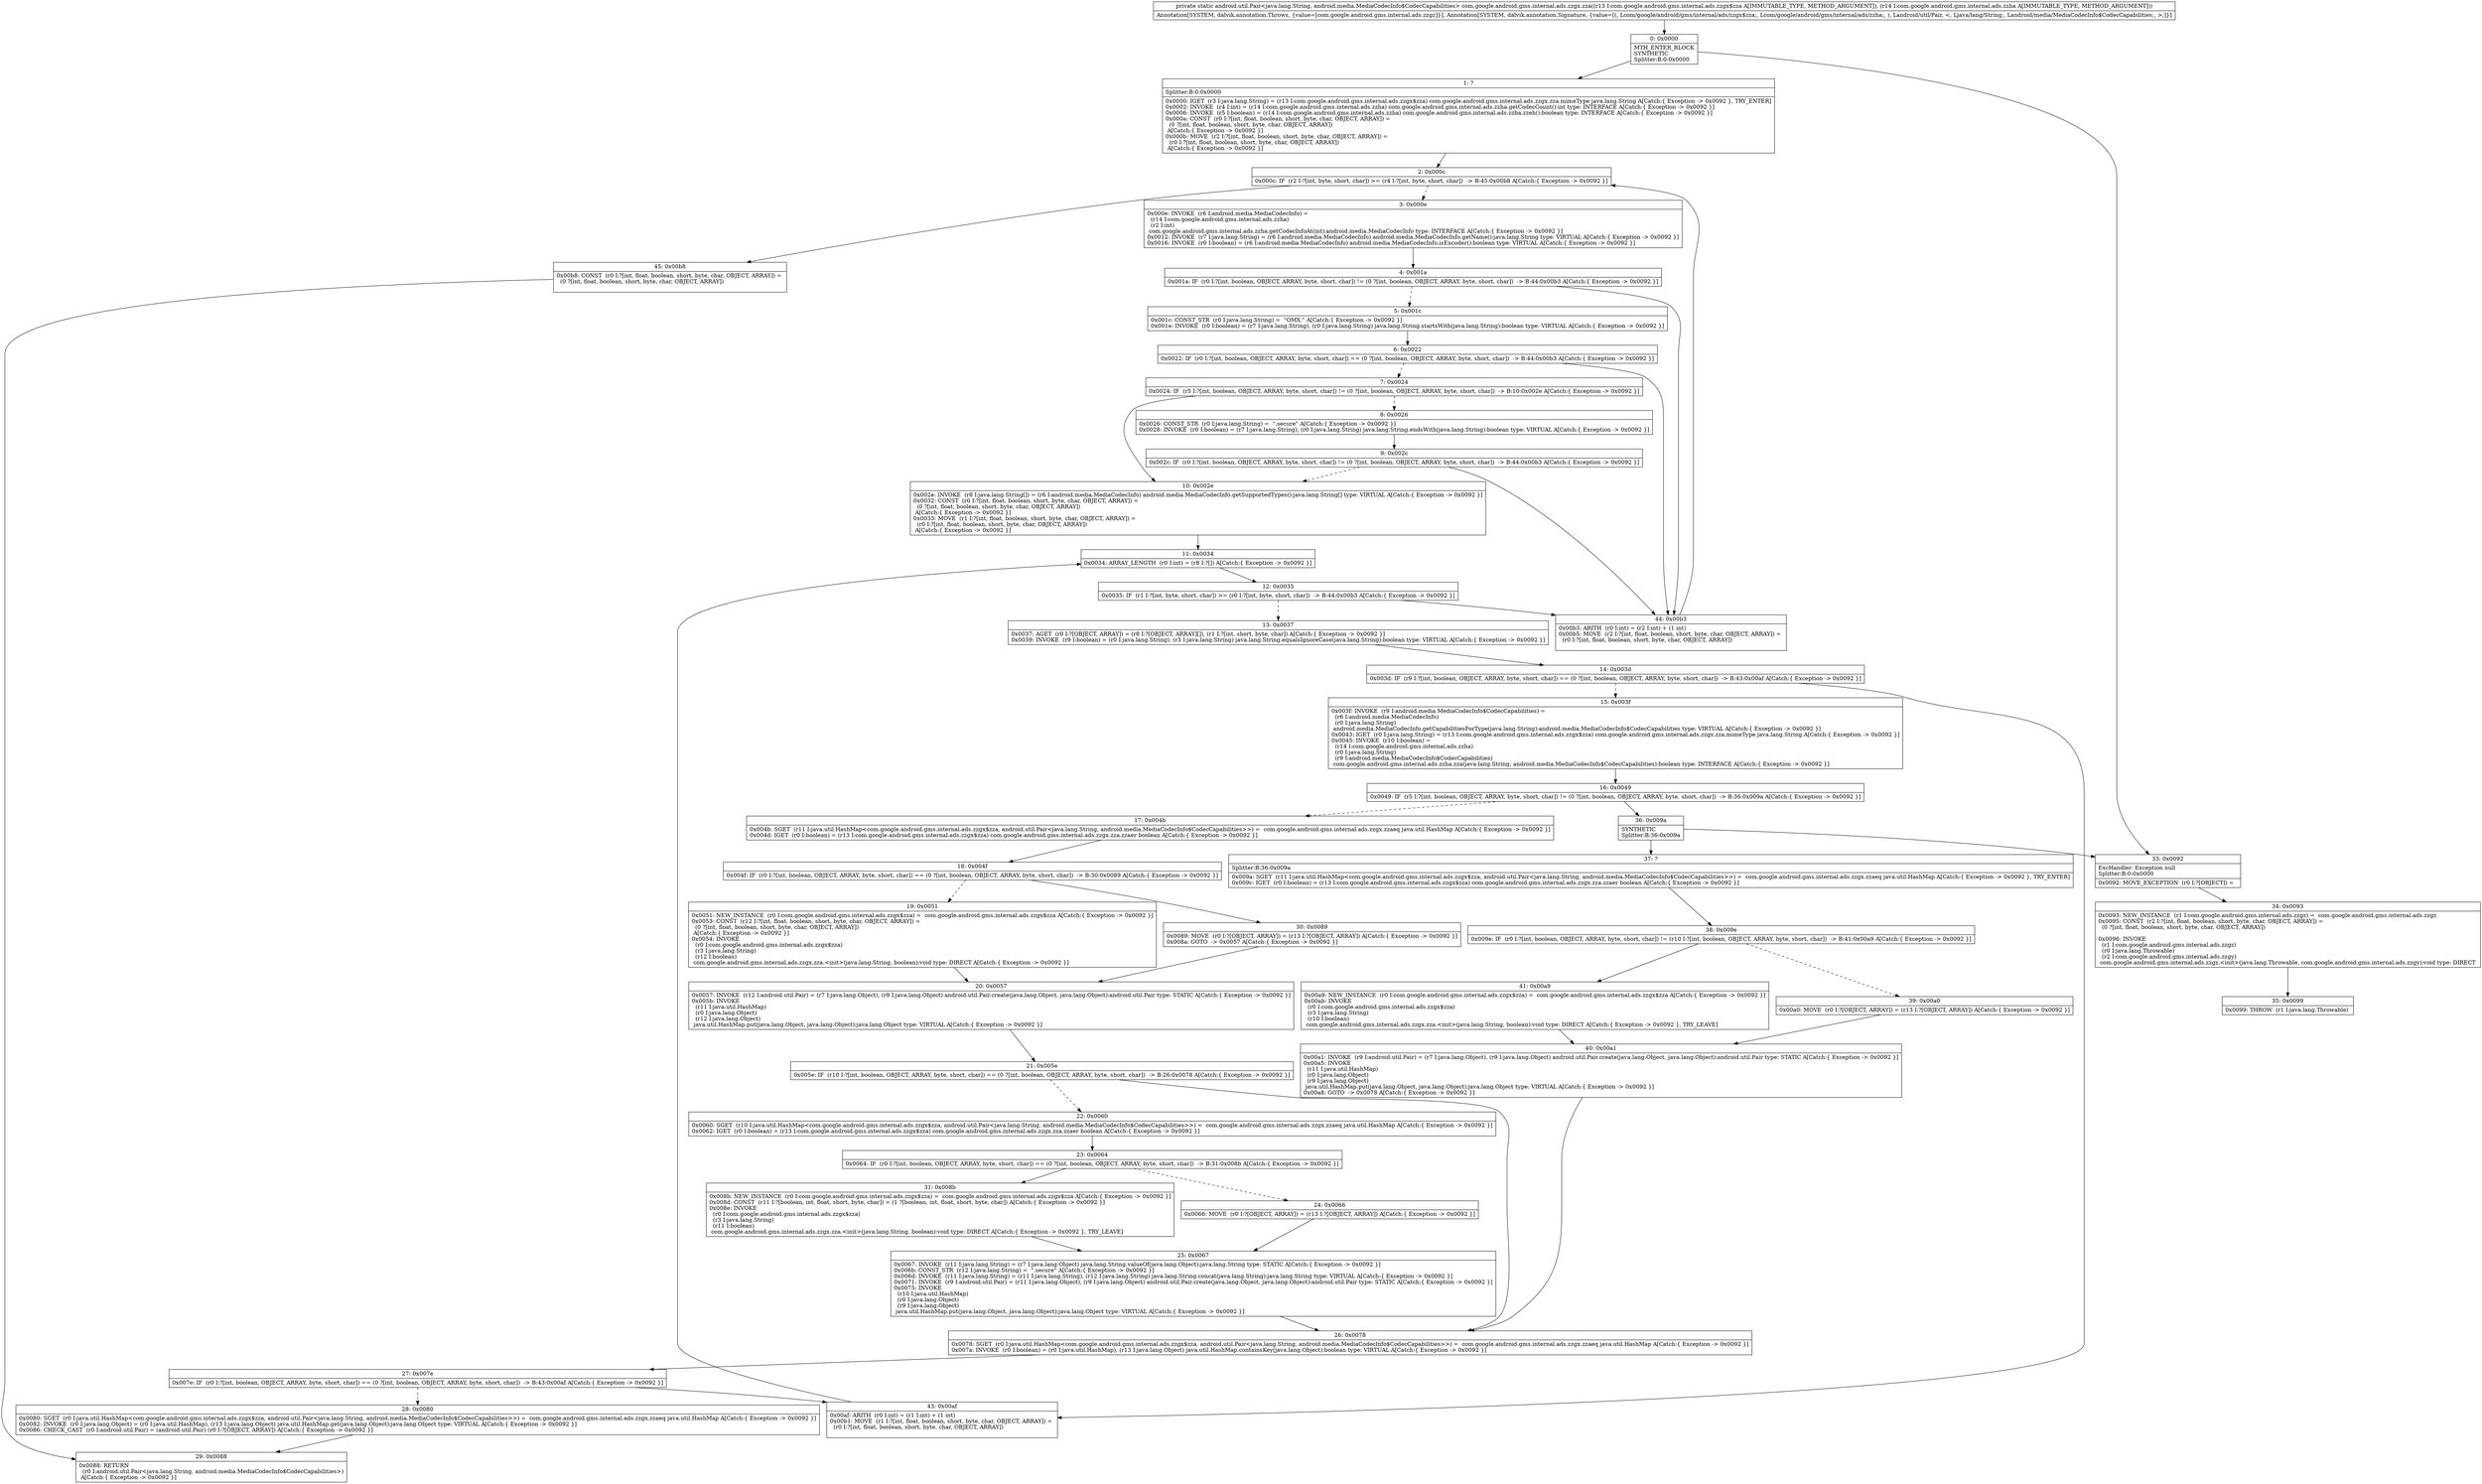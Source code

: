 digraph "CFG forcom.google.android.gms.internal.ads.zzgx.zza(Lcom\/google\/android\/gms\/internal\/ads\/zzgx$zza;Lcom\/google\/android\/gms\/internal\/ads\/zzha;)Landroid\/util\/Pair;" {
Node_0 [shape=record,label="{0\:\ 0x0000|MTH_ENTER_BLOCK\lSYNTHETIC\lSplitter:B:0:0x0000\l}"];
Node_1 [shape=record,label="{1\:\ ?|Splitter:B:0:0x0000\l|0x0000: IGET  (r3 I:java.lang.String) = (r13 I:com.google.android.gms.internal.ads.zzgx$zza) com.google.android.gms.internal.ads.zzgx.zza.mimeType java.lang.String A[Catch:\{ Exception \-\> 0x0092 \}, TRY_ENTER]\l0x0002: INVOKE  (r4 I:int) = (r14 I:com.google.android.gms.internal.ads.zzha) com.google.android.gms.internal.ads.zzha.getCodecCount():int type: INTERFACE A[Catch:\{ Exception \-\> 0x0092 \}]\l0x0006: INVOKE  (r5 I:boolean) = (r14 I:com.google.android.gms.internal.ads.zzha) com.google.android.gms.internal.ads.zzha.zzeh():boolean type: INTERFACE A[Catch:\{ Exception \-\> 0x0092 \}]\l0x000a: CONST  (r0 I:?[int, float, boolean, short, byte, char, OBJECT, ARRAY]) = \l  (0 ?[int, float, boolean, short, byte, char, OBJECT, ARRAY])\l A[Catch:\{ Exception \-\> 0x0092 \}]\l0x000b: MOVE  (r2 I:?[int, float, boolean, short, byte, char, OBJECT, ARRAY]) = \l  (r0 I:?[int, float, boolean, short, byte, char, OBJECT, ARRAY])\l A[Catch:\{ Exception \-\> 0x0092 \}]\l}"];
Node_2 [shape=record,label="{2\:\ 0x000c|0x000c: IF  (r2 I:?[int, byte, short, char]) \>= (r4 I:?[int, byte, short, char])  \-\> B:45:0x00b8 A[Catch:\{ Exception \-\> 0x0092 \}]\l}"];
Node_3 [shape=record,label="{3\:\ 0x000e|0x000e: INVOKE  (r6 I:android.media.MediaCodecInfo) = \l  (r14 I:com.google.android.gms.internal.ads.zzha)\l  (r2 I:int)\l com.google.android.gms.internal.ads.zzha.getCodecInfoAt(int):android.media.MediaCodecInfo type: INTERFACE A[Catch:\{ Exception \-\> 0x0092 \}]\l0x0012: INVOKE  (r7 I:java.lang.String) = (r6 I:android.media.MediaCodecInfo) android.media.MediaCodecInfo.getName():java.lang.String type: VIRTUAL A[Catch:\{ Exception \-\> 0x0092 \}]\l0x0016: INVOKE  (r0 I:boolean) = (r6 I:android.media.MediaCodecInfo) android.media.MediaCodecInfo.isEncoder():boolean type: VIRTUAL A[Catch:\{ Exception \-\> 0x0092 \}]\l}"];
Node_4 [shape=record,label="{4\:\ 0x001a|0x001a: IF  (r0 I:?[int, boolean, OBJECT, ARRAY, byte, short, char]) != (0 ?[int, boolean, OBJECT, ARRAY, byte, short, char])  \-\> B:44:0x00b3 A[Catch:\{ Exception \-\> 0x0092 \}]\l}"];
Node_5 [shape=record,label="{5\:\ 0x001c|0x001c: CONST_STR  (r0 I:java.lang.String) =  \"OMX.\" A[Catch:\{ Exception \-\> 0x0092 \}]\l0x001e: INVOKE  (r0 I:boolean) = (r7 I:java.lang.String), (r0 I:java.lang.String) java.lang.String.startsWith(java.lang.String):boolean type: VIRTUAL A[Catch:\{ Exception \-\> 0x0092 \}]\l}"];
Node_6 [shape=record,label="{6\:\ 0x0022|0x0022: IF  (r0 I:?[int, boolean, OBJECT, ARRAY, byte, short, char]) == (0 ?[int, boolean, OBJECT, ARRAY, byte, short, char])  \-\> B:44:0x00b3 A[Catch:\{ Exception \-\> 0x0092 \}]\l}"];
Node_7 [shape=record,label="{7\:\ 0x0024|0x0024: IF  (r5 I:?[int, boolean, OBJECT, ARRAY, byte, short, char]) != (0 ?[int, boolean, OBJECT, ARRAY, byte, short, char])  \-\> B:10:0x002e A[Catch:\{ Exception \-\> 0x0092 \}]\l}"];
Node_8 [shape=record,label="{8\:\ 0x0026|0x0026: CONST_STR  (r0 I:java.lang.String) =  \".secure\" A[Catch:\{ Exception \-\> 0x0092 \}]\l0x0028: INVOKE  (r0 I:boolean) = (r7 I:java.lang.String), (r0 I:java.lang.String) java.lang.String.endsWith(java.lang.String):boolean type: VIRTUAL A[Catch:\{ Exception \-\> 0x0092 \}]\l}"];
Node_9 [shape=record,label="{9\:\ 0x002c|0x002c: IF  (r0 I:?[int, boolean, OBJECT, ARRAY, byte, short, char]) != (0 ?[int, boolean, OBJECT, ARRAY, byte, short, char])  \-\> B:44:0x00b3 A[Catch:\{ Exception \-\> 0x0092 \}]\l}"];
Node_10 [shape=record,label="{10\:\ 0x002e|0x002e: INVOKE  (r8 I:java.lang.String[]) = (r6 I:android.media.MediaCodecInfo) android.media.MediaCodecInfo.getSupportedTypes():java.lang.String[] type: VIRTUAL A[Catch:\{ Exception \-\> 0x0092 \}]\l0x0032: CONST  (r0 I:?[int, float, boolean, short, byte, char, OBJECT, ARRAY]) = \l  (0 ?[int, float, boolean, short, byte, char, OBJECT, ARRAY])\l A[Catch:\{ Exception \-\> 0x0092 \}]\l0x0033: MOVE  (r1 I:?[int, float, boolean, short, byte, char, OBJECT, ARRAY]) = \l  (r0 I:?[int, float, boolean, short, byte, char, OBJECT, ARRAY])\l A[Catch:\{ Exception \-\> 0x0092 \}]\l}"];
Node_11 [shape=record,label="{11\:\ 0x0034|0x0034: ARRAY_LENGTH  (r0 I:int) = (r8 I:?[]) A[Catch:\{ Exception \-\> 0x0092 \}]\l}"];
Node_12 [shape=record,label="{12\:\ 0x0035|0x0035: IF  (r1 I:?[int, byte, short, char]) \>= (r0 I:?[int, byte, short, char])  \-\> B:44:0x00b3 A[Catch:\{ Exception \-\> 0x0092 \}]\l}"];
Node_13 [shape=record,label="{13\:\ 0x0037|0x0037: AGET  (r0 I:?[OBJECT, ARRAY]) = (r8 I:?[OBJECT, ARRAY][]), (r1 I:?[int, short, byte, char]) A[Catch:\{ Exception \-\> 0x0092 \}]\l0x0039: INVOKE  (r9 I:boolean) = (r0 I:java.lang.String), (r3 I:java.lang.String) java.lang.String.equalsIgnoreCase(java.lang.String):boolean type: VIRTUAL A[Catch:\{ Exception \-\> 0x0092 \}]\l}"];
Node_14 [shape=record,label="{14\:\ 0x003d|0x003d: IF  (r9 I:?[int, boolean, OBJECT, ARRAY, byte, short, char]) == (0 ?[int, boolean, OBJECT, ARRAY, byte, short, char])  \-\> B:43:0x00af A[Catch:\{ Exception \-\> 0x0092 \}]\l}"];
Node_15 [shape=record,label="{15\:\ 0x003f|0x003f: INVOKE  (r9 I:android.media.MediaCodecInfo$CodecCapabilities) = \l  (r6 I:android.media.MediaCodecInfo)\l  (r0 I:java.lang.String)\l android.media.MediaCodecInfo.getCapabilitiesForType(java.lang.String):android.media.MediaCodecInfo$CodecCapabilities type: VIRTUAL A[Catch:\{ Exception \-\> 0x0092 \}]\l0x0043: IGET  (r0 I:java.lang.String) = (r13 I:com.google.android.gms.internal.ads.zzgx$zza) com.google.android.gms.internal.ads.zzgx.zza.mimeType java.lang.String A[Catch:\{ Exception \-\> 0x0092 \}]\l0x0045: INVOKE  (r10 I:boolean) = \l  (r14 I:com.google.android.gms.internal.ads.zzha)\l  (r0 I:java.lang.String)\l  (r9 I:android.media.MediaCodecInfo$CodecCapabilities)\l com.google.android.gms.internal.ads.zzha.zza(java.lang.String, android.media.MediaCodecInfo$CodecCapabilities):boolean type: INTERFACE A[Catch:\{ Exception \-\> 0x0092 \}]\l}"];
Node_16 [shape=record,label="{16\:\ 0x0049|0x0049: IF  (r5 I:?[int, boolean, OBJECT, ARRAY, byte, short, char]) != (0 ?[int, boolean, OBJECT, ARRAY, byte, short, char])  \-\> B:36:0x009a A[Catch:\{ Exception \-\> 0x0092 \}]\l}"];
Node_17 [shape=record,label="{17\:\ 0x004b|0x004b: SGET  (r11 I:java.util.HashMap\<com.google.android.gms.internal.ads.zzgx$zza, android.util.Pair\<java.lang.String, android.media.MediaCodecInfo$CodecCapabilities\>\>) =  com.google.android.gms.internal.ads.zzgx.zzaeq java.util.HashMap A[Catch:\{ Exception \-\> 0x0092 \}]\l0x004d: IGET  (r0 I:boolean) = (r13 I:com.google.android.gms.internal.ads.zzgx$zza) com.google.android.gms.internal.ads.zzgx.zza.zzaer boolean A[Catch:\{ Exception \-\> 0x0092 \}]\l}"];
Node_18 [shape=record,label="{18\:\ 0x004f|0x004f: IF  (r0 I:?[int, boolean, OBJECT, ARRAY, byte, short, char]) == (0 ?[int, boolean, OBJECT, ARRAY, byte, short, char])  \-\> B:30:0x0089 A[Catch:\{ Exception \-\> 0x0092 \}]\l}"];
Node_19 [shape=record,label="{19\:\ 0x0051|0x0051: NEW_INSTANCE  (r0 I:com.google.android.gms.internal.ads.zzgx$zza) =  com.google.android.gms.internal.ads.zzgx$zza A[Catch:\{ Exception \-\> 0x0092 \}]\l0x0053: CONST  (r12 I:?[int, float, boolean, short, byte, char, OBJECT, ARRAY]) = \l  (0 ?[int, float, boolean, short, byte, char, OBJECT, ARRAY])\l A[Catch:\{ Exception \-\> 0x0092 \}]\l0x0054: INVOKE  \l  (r0 I:com.google.android.gms.internal.ads.zzgx$zza)\l  (r3 I:java.lang.String)\l  (r12 I:boolean)\l com.google.android.gms.internal.ads.zzgx.zza.\<init\>(java.lang.String, boolean):void type: DIRECT A[Catch:\{ Exception \-\> 0x0092 \}]\l}"];
Node_20 [shape=record,label="{20\:\ 0x0057|0x0057: INVOKE  (r12 I:android.util.Pair) = (r7 I:java.lang.Object), (r9 I:java.lang.Object) android.util.Pair.create(java.lang.Object, java.lang.Object):android.util.Pair type: STATIC A[Catch:\{ Exception \-\> 0x0092 \}]\l0x005b: INVOKE  \l  (r11 I:java.util.HashMap)\l  (r0 I:java.lang.Object)\l  (r12 I:java.lang.Object)\l java.util.HashMap.put(java.lang.Object, java.lang.Object):java.lang.Object type: VIRTUAL A[Catch:\{ Exception \-\> 0x0092 \}]\l}"];
Node_21 [shape=record,label="{21\:\ 0x005e|0x005e: IF  (r10 I:?[int, boolean, OBJECT, ARRAY, byte, short, char]) == (0 ?[int, boolean, OBJECT, ARRAY, byte, short, char])  \-\> B:26:0x0078 A[Catch:\{ Exception \-\> 0x0092 \}]\l}"];
Node_22 [shape=record,label="{22\:\ 0x0060|0x0060: SGET  (r10 I:java.util.HashMap\<com.google.android.gms.internal.ads.zzgx$zza, android.util.Pair\<java.lang.String, android.media.MediaCodecInfo$CodecCapabilities\>\>) =  com.google.android.gms.internal.ads.zzgx.zzaeq java.util.HashMap A[Catch:\{ Exception \-\> 0x0092 \}]\l0x0062: IGET  (r0 I:boolean) = (r13 I:com.google.android.gms.internal.ads.zzgx$zza) com.google.android.gms.internal.ads.zzgx.zza.zzaer boolean A[Catch:\{ Exception \-\> 0x0092 \}]\l}"];
Node_23 [shape=record,label="{23\:\ 0x0064|0x0064: IF  (r0 I:?[int, boolean, OBJECT, ARRAY, byte, short, char]) == (0 ?[int, boolean, OBJECT, ARRAY, byte, short, char])  \-\> B:31:0x008b A[Catch:\{ Exception \-\> 0x0092 \}]\l}"];
Node_24 [shape=record,label="{24\:\ 0x0066|0x0066: MOVE  (r0 I:?[OBJECT, ARRAY]) = (r13 I:?[OBJECT, ARRAY]) A[Catch:\{ Exception \-\> 0x0092 \}]\l}"];
Node_25 [shape=record,label="{25\:\ 0x0067|0x0067: INVOKE  (r11 I:java.lang.String) = (r7 I:java.lang.Object) java.lang.String.valueOf(java.lang.Object):java.lang.String type: STATIC A[Catch:\{ Exception \-\> 0x0092 \}]\l0x006b: CONST_STR  (r12 I:java.lang.String) =  \".secure\" A[Catch:\{ Exception \-\> 0x0092 \}]\l0x006d: INVOKE  (r11 I:java.lang.String) = (r11 I:java.lang.String), (r12 I:java.lang.String) java.lang.String.concat(java.lang.String):java.lang.String type: VIRTUAL A[Catch:\{ Exception \-\> 0x0092 \}]\l0x0071: INVOKE  (r9 I:android.util.Pair) = (r11 I:java.lang.Object), (r9 I:java.lang.Object) android.util.Pair.create(java.lang.Object, java.lang.Object):android.util.Pair type: STATIC A[Catch:\{ Exception \-\> 0x0092 \}]\l0x0075: INVOKE  \l  (r10 I:java.util.HashMap)\l  (r0 I:java.lang.Object)\l  (r9 I:java.lang.Object)\l java.util.HashMap.put(java.lang.Object, java.lang.Object):java.lang.Object type: VIRTUAL A[Catch:\{ Exception \-\> 0x0092 \}]\l}"];
Node_26 [shape=record,label="{26\:\ 0x0078|0x0078: SGET  (r0 I:java.util.HashMap\<com.google.android.gms.internal.ads.zzgx$zza, android.util.Pair\<java.lang.String, android.media.MediaCodecInfo$CodecCapabilities\>\>) =  com.google.android.gms.internal.ads.zzgx.zzaeq java.util.HashMap A[Catch:\{ Exception \-\> 0x0092 \}]\l0x007a: INVOKE  (r0 I:boolean) = (r0 I:java.util.HashMap), (r13 I:java.lang.Object) java.util.HashMap.containsKey(java.lang.Object):boolean type: VIRTUAL A[Catch:\{ Exception \-\> 0x0092 \}]\l}"];
Node_27 [shape=record,label="{27\:\ 0x007e|0x007e: IF  (r0 I:?[int, boolean, OBJECT, ARRAY, byte, short, char]) == (0 ?[int, boolean, OBJECT, ARRAY, byte, short, char])  \-\> B:43:0x00af A[Catch:\{ Exception \-\> 0x0092 \}]\l}"];
Node_28 [shape=record,label="{28\:\ 0x0080|0x0080: SGET  (r0 I:java.util.HashMap\<com.google.android.gms.internal.ads.zzgx$zza, android.util.Pair\<java.lang.String, android.media.MediaCodecInfo$CodecCapabilities\>\>) =  com.google.android.gms.internal.ads.zzgx.zzaeq java.util.HashMap A[Catch:\{ Exception \-\> 0x0092 \}]\l0x0082: INVOKE  (r0 I:java.lang.Object) = (r0 I:java.util.HashMap), (r13 I:java.lang.Object) java.util.HashMap.get(java.lang.Object):java.lang.Object type: VIRTUAL A[Catch:\{ Exception \-\> 0x0092 \}]\l0x0086: CHECK_CAST  (r0 I:android.util.Pair) = (android.util.Pair) (r0 I:?[OBJECT, ARRAY]) A[Catch:\{ Exception \-\> 0x0092 \}]\l}"];
Node_29 [shape=record,label="{29\:\ 0x0088|0x0088: RETURN  \l  (r0 I:android.util.Pair\<java.lang.String, android.media.MediaCodecInfo$CodecCapabilities\>)\l A[Catch:\{ Exception \-\> 0x0092 \}]\l}"];
Node_30 [shape=record,label="{30\:\ 0x0089|0x0089: MOVE  (r0 I:?[OBJECT, ARRAY]) = (r13 I:?[OBJECT, ARRAY]) A[Catch:\{ Exception \-\> 0x0092 \}]\l0x008a: GOTO  \-\> 0x0057 A[Catch:\{ Exception \-\> 0x0092 \}]\l}"];
Node_31 [shape=record,label="{31\:\ 0x008b|0x008b: NEW_INSTANCE  (r0 I:com.google.android.gms.internal.ads.zzgx$zza) =  com.google.android.gms.internal.ads.zzgx$zza A[Catch:\{ Exception \-\> 0x0092 \}]\l0x008d: CONST  (r11 I:?[boolean, int, float, short, byte, char]) = (1 ?[boolean, int, float, short, byte, char]) A[Catch:\{ Exception \-\> 0x0092 \}]\l0x008e: INVOKE  \l  (r0 I:com.google.android.gms.internal.ads.zzgx$zza)\l  (r3 I:java.lang.String)\l  (r11 I:boolean)\l com.google.android.gms.internal.ads.zzgx.zza.\<init\>(java.lang.String, boolean):void type: DIRECT A[Catch:\{ Exception \-\> 0x0092 \}, TRY_LEAVE]\l}"];
Node_33 [shape=record,label="{33\:\ 0x0092|ExcHandler: Exception null\lSplitter:B:0:0x0000\l|0x0092: MOVE_EXCEPTION  (r0 I:?[OBJECT]) =  \l}"];
Node_34 [shape=record,label="{34\:\ 0x0093|0x0093: NEW_INSTANCE  (r1 I:com.google.android.gms.internal.ads.zzgz) =  com.google.android.gms.internal.ads.zzgz \l0x0095: CONST  (r2 I:?[int, float, boolean, short, byte, char, OBJECT, ARRAY]) = \l  (0 ?[int, float, boolean, short, byte, char, OBJECT, ARRAY])\l \l0x0096: INVOKE  \l  (r1 I:com.google.android.gms.internal.ads.zzgz)\l  (r0 I:java.lang.Throwable)\l  (r2 I:com.google.android.gms.internal.ads.zzgy)\l com.google.android.gms.internal.ads.zzgz.\<init\>(java.lang.Throwable, com.google.android.gms.internal.ads.zzgy):void type: DIRECT \l}"];
Node_35 [shape=record,label="{35\:\ 0x0099|0x0099: THROW  (r1 I:java.lang.Throwable) \l}"];
Node_36 [shape=record,label="{36\:\ 0x009a|SYNTHETIC\lSplitter:B:36:0x009a\l}"];
Node_37 [shape=record,label="{37\:\ ?|Splitter:B:36:0x009a\l|0x009a: SGET  (r11 I:java.util.HashMap\<com.google.android.gms.internal.ads.zzgx$zza, android.util.Pair\<java.lang.String, android.media.MediaCodecInfo$CodecCapabilities\>\>) =  com.google.android.gms.internal.ads.zzgx.zzaeq java.util.HashMap A[Catch:\{ Exception \-\> 0x0092 \}, TRY_ENTER]\l0x009c: IGET  (r0 I:boolean) = (r13 I:com.google.android.gms.internal.ads.zzgx$zza) com.google.android.gms.internal.ads.zzgx.zza.zzaer boolean A[Catch:\{ Exception \-\> 0x0092 \}]\l}"];
Node_38 [shape=record,label="{38\:\ 0x009e|0x009e: IF  (r0 I:?[int, boolean, OBJECT, ARRAY, byte, short, char]) != (r10 I:?[int, boolean, OBJECT, ARRAY, byte, short, char])  \-\> B:41:0x00a9 A[Catch:\{ Exception \-\> 0x0092 \}]\l}"];
Node_39 [shape=record,label="{39\:\ 0x00a0|0x00a0: MOVE  (r0 I:?[OBJECT, ARRAY]) = (r13 I:?[OBJECT, ARRAY]) A[Catch:\{ Exception \-\> 0x0092 \}]\l}"];
Node_40 [shape=record,label="{40\:\ 0x00a1|0x00a1: INVOKE  (r9 I:android.util.Pair) = (r7 I:java.lang.Object), (r9 I:java.lang.Object) android.util.Pair.create(java.lang.Object, java.lang.Object):android.util.Pair type: STATIC A[Catch:\{ Exception \-\> 0x0092 \}]\l0x00a5: INVOKE  \l  (r11 I:java.util.HashMap)\l  (r0 I:java.lang.Object)\l  (r9 I:java.lang.Object)\l java.util.HashMap.put(java.lang.Object, java.lang.Object):java.lang.Object type: VIRTUAL A[Catch:\{ Exception \-\> 0x0092 \}]\l0x00a8: GOTO  \-\> 0x0078 A[Catch:\{ Exception \-\> 0x0092 \}]\l}"];
Node_41 [shape=record,label="{41\:\ 0x00a9|0x00a9: NEW_INSTANCE  (r0 I:com.google.android.gms.internal.ads.zzgx$zza) =  com.google.android.gms.internal.ads.zzgx$zza A[Catch:\{ Exception \-\> 0x0092 \}]\l0x00ab: INVOKE  \l  (r0 I:com.google.android.gms.internal.ads.zzgx$zza)\l  (r3 I:java.lang.String)\l  (r10 I:boolean)\l com.google.android.gms.internal.ads.zzgx.zza.\<init\>(java.lang.String, boolean):void type: DIRECT A[Catch:\{ Exception \-\> 0x0092 \}, TRY_LEAVE]\l}"];
Node_43 [shape=record,label="{43\:\ 0x00af|0x00af: ARITH  (r0 I:int) = (r1 I:int) + (1 int) \l0x00b1: MOVE  (r1 I:?[int, float, boolean, short, byte, char, OBJECT, ARRAY]) = \l  (r0 I:?[int, float, boolean, short, byte, char, OBJECT, ARRAY])\l \l}"];
Node_44 [shape=record,label="{44\:\ 0x00b3|0x00b3: ARITH  (r0 I:int) = (r2 I:int) + (1 int) \l0x00b5: MOVE  (r2 I:?[int, float, boolean, short, byte, char, OBJECT, ARRAY]) = \l  (r0 I:?[int, float, boolean, short, byte, char, OBJECT, ARRAY])\l \l}"];
Node_45 [shape=record,label="{45\:\ 0x00b8|0x00b8: CONST  (r0 I:?[int, float, boolean, short, byte, char, OBJECT, ARRAY]) = \l  (0 ?[int, float, boolean, short, byte, char, OBJECT, ARRAY])\l \l}"];
MethodNode[shape=record,label="{private static android.util.Pair\<java.lang.String, android.media.MediaCodecInfo$CodecCapabilities\> com.google.android.gms.internal.ads.zzgx.zza((r13 I:com.google.android.gms.internal.ads.zzgx$zza A[IMMUTABLE_TYPE, METHOD_ARGUMENT]), (r14 I:com.google.android.gms.internal.ads.zzha A[IMMUTABLE_TYPE, METHOD_ARGUMENT]))  | Annotation[SYSTEM, dalvik.annotation.Throws, \{value=[com.google.android.gms.internal.ads.zzgz]\}], Annotation[SYSTEM, dalvik.annotation.Signature, \{value=[(, Lcom\/google\/android\/gms\/internal\/ads\/zzgx$zza;, Lcom\/google\/android\/gms\/internal\/ads\/zzha;, ), Landroid\/util\/Pair, \<, Ljava\/lang\/String;, Landroid\/media\/MediaCodecInfo$CodecCapabilities;, \>;]\}]\l}"];
MethodNode -> Node_0;
Node_0 -> Node_1;
Node_0 -> Node_33;
Node_1 -> Node_2;
Node_2 -> Node_3[style=dashed];
Node_2 -> Node_45;
Node_3 -> Node_4;
Node_4 -> Node_5[style=dashed];
Node_4 -> Node_44;
Node_5 -> Node_6;
Node_6 -> Node_7[style=dashed];
Node_6 -> Node_44;
Node_7 -> Node_8[style=dashed];
Node_7 -> Node_10;
Node_8 -> Node_9;
Node_9 -> Node_10[style=dashed];
Node_9 -> Node_44;
Node_10 -> Node_11;
Node_11 -> Node_12;
Node_12 -> Node_13[style=dashed];
Node_12 -> Node_44;
Node_13 -> Node_14;
Node_14 -> Node_15[style=dashed];
Node_14 -> Node_43;
Node_15 -> Node_16;
Node_16 -> Node_17[style=dashed];
Node_16 -> Node_36;
Node_17 -> Node_18;
Node_18 -> Node_19[style=dashed];
Node_18 -> Node_30;
Node_19 -> Node_20;
Node_20 -> Node_21;
Node_21 -> Node_22[style=dashed];
Node_21 -> Node_26;
Node_22 -> Node_23;
Node_23 -> Node_24[style=dashed];
Node_23 -> Node_31;
Node_24 -> Node_25;
Node_25 -> Node_26;
Node_26 -> Node_27;
Node_27 -> Node_28[style=dashed];
Node_27 -> Node_43;
Node_28 -> Node_29;
Node_30 -> Node_20;
Node_31 -> Node_25;
Node_33 -> Node_34;
Node_34 -> Node_35;
Node_36 -> Node_37;
Node_36 -> Node_33;
Node_37 -> Node_38;
Node_38 -> Node_39[style=dashed];
Node_38 -> Node_41;
Node_39 -> Node_40;
Node_40 -> Node_26;
Node_41 -> Node_40;
Node_43 -> Node_11;
Node_44 -> Node_2;
Node_45 -> Node_29;
}

